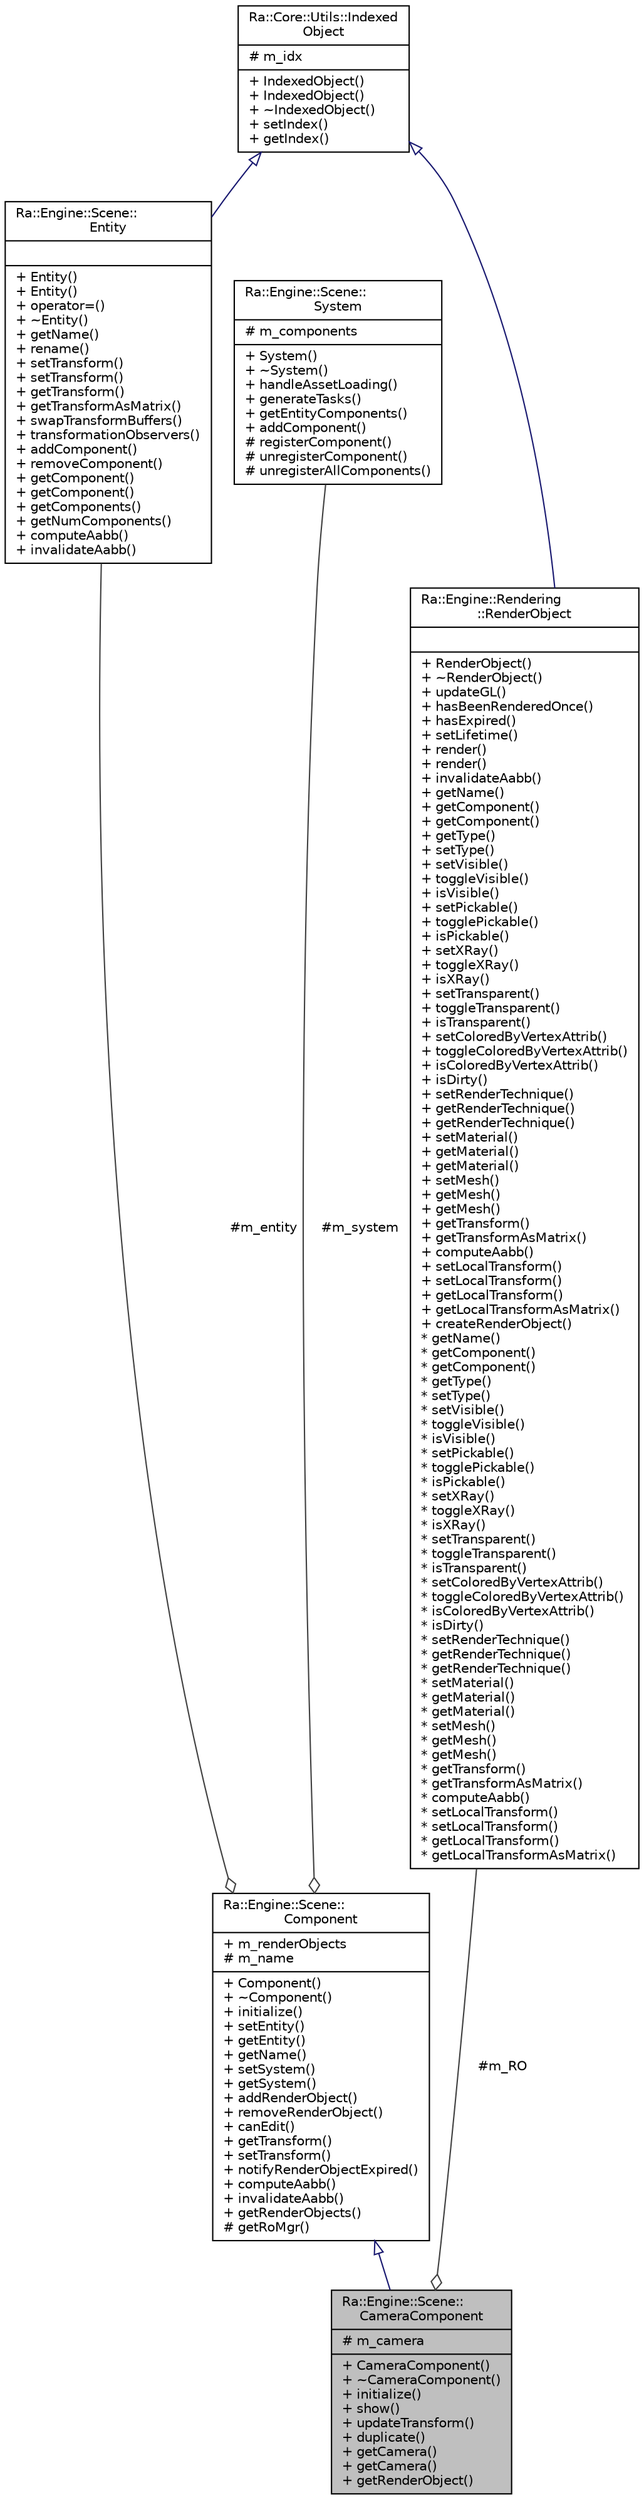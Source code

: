 digraph "Ra::Engine::Scene::CameraComponent"
{
 // INTERACTIVE_SVG=YES
 // LATEX_PDF_SIZE
  edge [fontname="Helvetica",fontsize="10",labelfontname="Helvetica",labelfontsize="10"];
  node [fontname="Helvetica",fontsize="10",shape=record];
  Node1 [label="{Ra::Engine::Scene::\lCameraComponent\n|# m_camera\l|+ CameraComponent()\l+ ~CameraComponent()\l+ initialize()\l+ show()\l+ updateTransform()\l+ duplicate()\l+ getCamera()\l+ getCamera()\l+ getRenderObject()\l}",height=0.2,width=0.4,color="black", fillcolor="grey75", style="filled", fontcolor="black",tooltip=" "];
  Node2 -> Node1 [dir="back",color="midnightblue",fontsize="10",style="solid",arrowtail="onormal",fontname="Helvetica"];
  Node2 [label="{Ra::Engine::Scene::\lComponent\n|+ m_renderObjects\l# m_name\l|+ Component()\l+ ~Component()\l+ initialize()\l+ setEntity()\l+ getEntity()\l+ getName()\l+ setSystem()\l+ getSystem()\l+ addRenderObject()\l+ removeRenderObject()\l+ canEdit()\l+ getTransform()\l+ setTransform()\l+ notifyRenderObjectExpired()\l+ computeAabb()\l+ invalidateAabb()\l+ getRenderObjects()\l# getRoMgr()\l}",height=0.2,width=0.4,color="black", fillcolor="white", style="filled",URL="$classRa_1_1Engine_1_1Scene_1_1Component.html",tooltip="A component is an element that can be updated by a system. It is also linked to some other components..."];
  Node3 -> Node2 [color="grey25",fontsize="10",style="solid",label=" #m_entity" ,arrowhead="odiamond",fontname="Helvetica"];
  Node3 [label="{Ra::Engine::Scene::\lEntity\n||+ Entity()\l+ Entity()\l+ operator=()\l+ ~Entity()\l+ getName()\l+ rename()\l+ setTransform()\l+ setTransform()\l+ getTransform()\l+ getTransformAsMatrix()\l+ swapTransformBuffers()\l+ transformationObservers()\l+ addComponent()\l+ removeComponent()\l+ getComponent()\l+ getComponent()\l+ getComponents()\l+ getNumComponents()\l+ computeAabb()\l+ invalidateAabb()\l}",height=0.2,width=0.4,color="black", fillcolor="white", style="filled",URL="$classRa_1_1Engine_1_1Scene_1_1Entity.html",tooltip="An entity is an scene element. It ties together components with a transform."];
  Node4 -> Node3 [dir="back",color="midnightblue",fontsize="10",style="solid",arrowtail="onormal",fontname="Helvetica"];
  Node4 [label="{Ra::Core::Utils::Indexed\lObject\n|# m_idx\l|+ IndexedObject()\l+ IndexedObject()\l+ ~IndexedObject()\l+ setIndex()\l+ getIndex()\l}",height=0.2,width=0.4,color="black", fillcolor="white", style="filled",URL="$classRa_1_1Core_1_1Utils_1_1IndexedObject.html",tooltip=" "];
  Node5 -> Node2 [color="grey25",fontsize="10",style="solid",label=" #m_system" ,arrowhead="odiamond",fontname="Helvetica"];
  Node5 [label="{Ra::Engine::Scene::\lSystem\n|# m_components\l|+ System()\l+ ~System()\l+ handleAssetLoading()\l+ generateTasks()\l+ getEntityComponents()\l+ addComponent()\l# registerComponent()\l# unregisterComponent()\l# unregisterAllComponents()\l}",height=0.2,width=0.4,color="black", fillcolor="white", style="filled",URL="$classRa_1_1Engine_1_1Scene_1_1System.html",tooltip=" "];
  Node6 -> Node1 [color="grey25",fontsize="10",style="solid",label=" #m_RO" ,arrowhead="odiamond",fontname="Helvetica"];
  Node6 [label="{Ra::Engine::Rendering\l::RenderObject\n||+ RenderObject()\l+ ~RenderObject()\l+ updateGL()\l+ hasBeenRenderedOnce()\l+ hasExpired()\l+ setLifetime()\l+ render()\l+ render()\l+ invalidateAabb()\l+ getName()\l+ getComponent()\l+ getComponent()\l+ getType()\l+ setType()\l+ setVisible()\l+ toggleVisible()\l+ isVisible()\l+ setPickable()\l+ togglePickable()\l+ isPickable()\l+ setXRay()\l+ toggleXRay()\l+ isXRay()\l+ setTransparent()\l+ toggleTransparent()\l+ isTransparent()\l+ setColoredByVertexAttrib()\l+ toggleColoredByVertexAttrib()\l+ isColoredByVertexAttrib()\l+ isDirty()\l+ setRenderTechnique()\l+ getRenderTechnique()\l+ getRenderTechnique()\l+ setMaterial()\l+ getMaterial()\l+ getMaterial()\l+ setMesh()\l+ getMesh()\l+ getMesh()\l+ getTransform()\l+ getTransformAsMatrix()\l+ computeAabb()\l+ setLocalTransform()\l+ setLocalTransform()\l+ getLocalTransform()\l+ getLocalTransformAsMatrix()\l+ createRenderObject()\l* getName()\l* getComponent()\l* getComponent()\l* getType()\l* setType()\l* setVisible()\l* toggleVisible()\l* isVisible()\l* setPickable()\l* togglePickable()\l* isPickable()\l* setXRay()\l* toggleXRay()\l* isXRay()\l* setTransparent()\l* toggleTransparent()\l* isTransparent()\l* setColoredByVertexAttrib()\l* toggleColoredByVertexAttrib()\l* isColoredByVertexAttrib()\l* isDirty()\l* setRenderTechnique()\l* getRenderTechnique()\l* getRenderTechnique()\l* setMaterial()\l* getMaterial()\l* getMaterial()\l* setMesh()\l* getMesh()\l* getMesh()\l* getTransform()\l* getTransformAsMatrix()\l* computeAabb()\l* setLocalTransform()\l* setLocalTransform()\l* getLocalTransform()\l* getLocalTransformAsMatrix()\l}",height=0.2,width=0.4,color="black", fillcolor="white", style="filled",URL="$classRa_1_1Engine_1_1Rendering_1_1RenderObject.html",tooltip=" "];
  Node4 -> Node6 [dir="back",color="midnightblue",fontsize="10",style="solid",arrowtail="onormal",fontname="Helvetica"];
}
